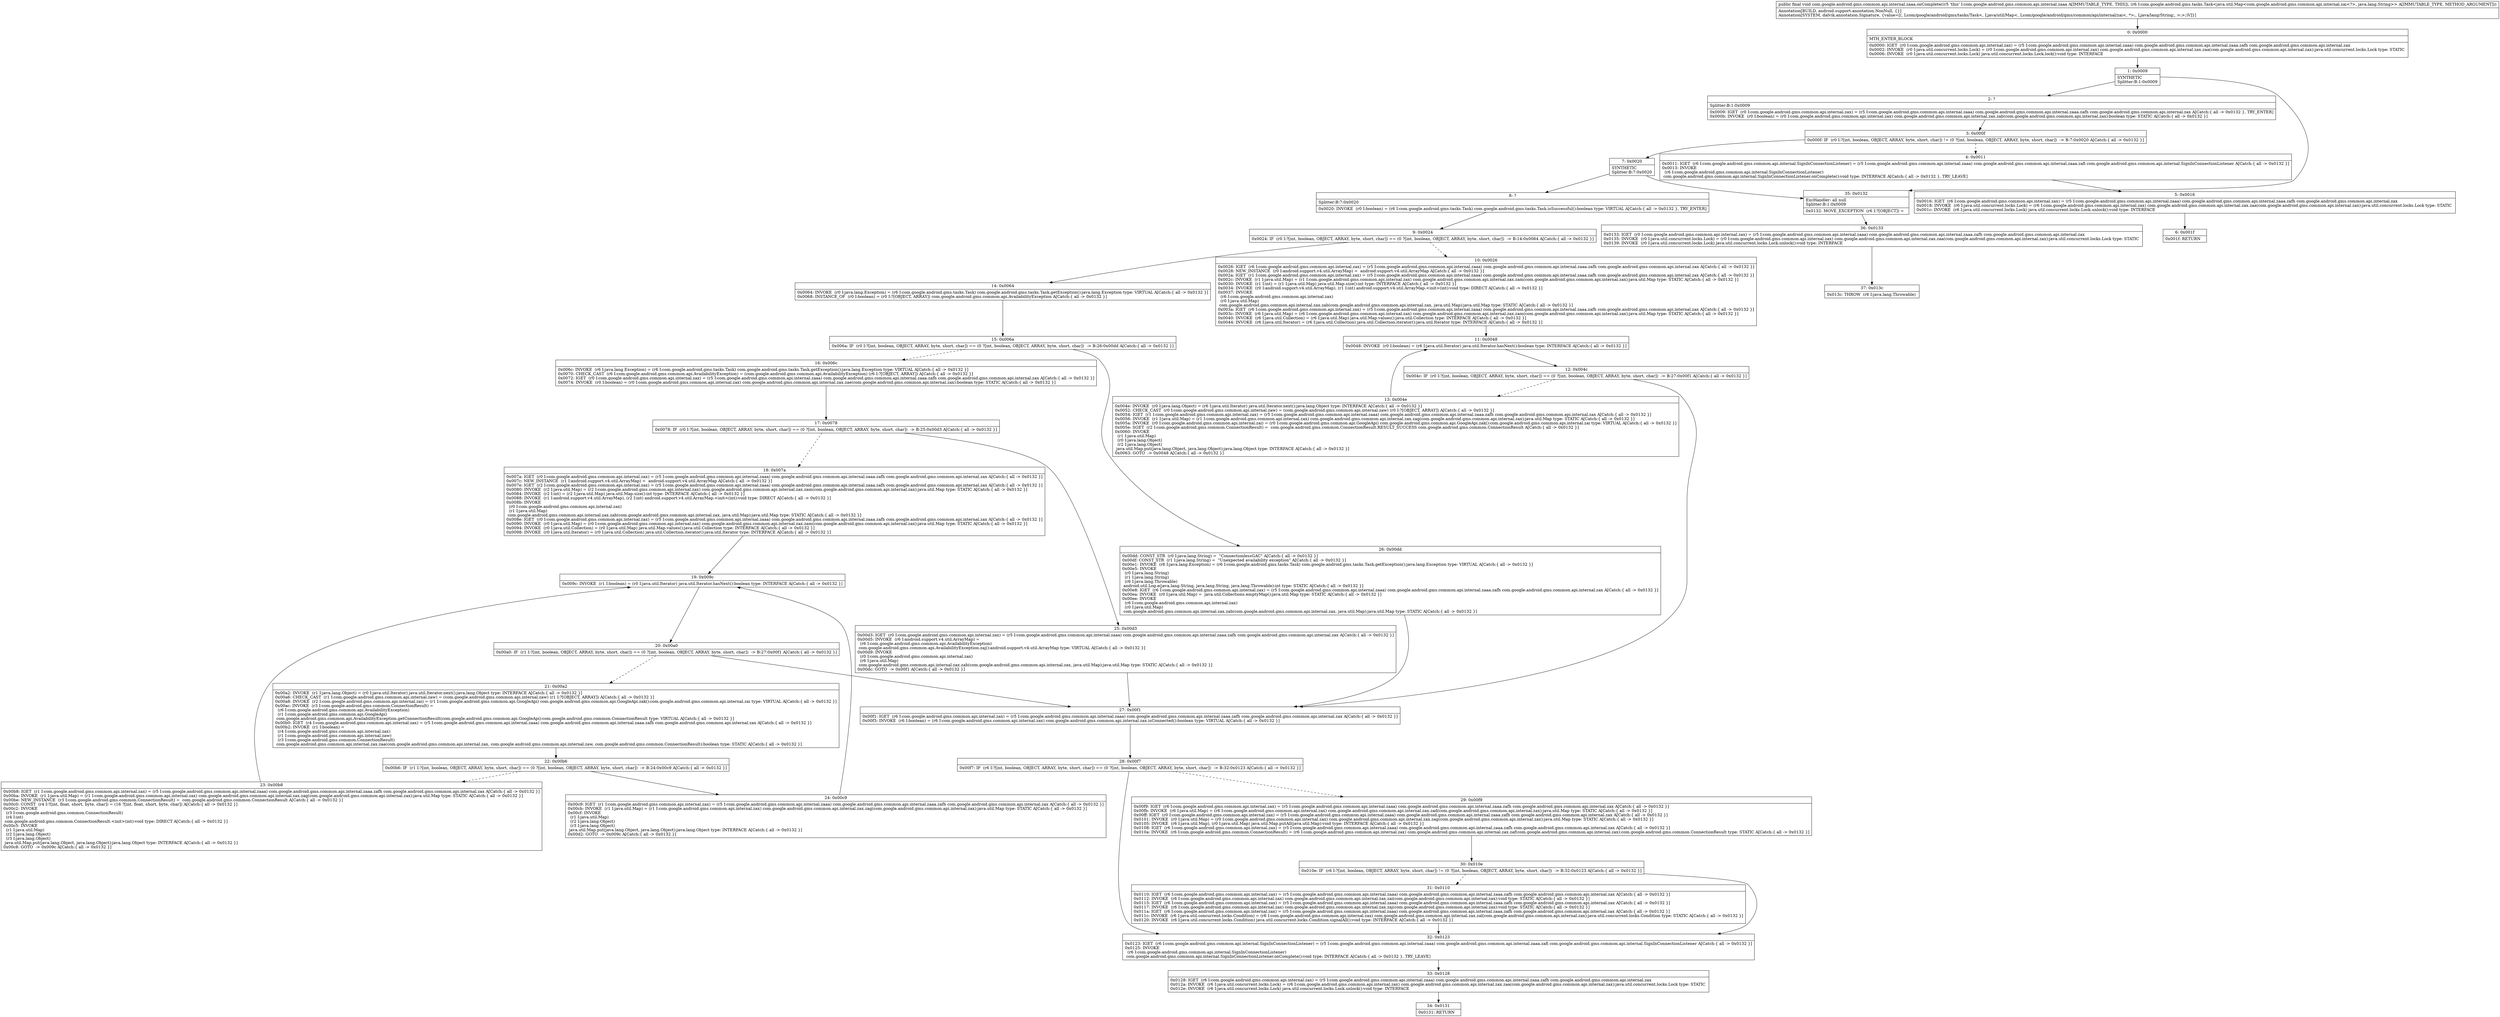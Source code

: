 digraph "CFG forcom.google.android.gms.common.api.internal.zaaa.onComplete(Lcom\/google\/android\/gms\/tasks\/Task;)V" {
Node_0 [shape=record,label="{0\:\ 0x0000|MTH_ENTER_BLOCK\l|0x0000: IGET  (r0 I:com.google.android.gms.common.api.internal.zax) = (r5 I:com.google.android.gms.common.api.internal.zaaa) com.google.android.gms.common.api.internal.zaaa.zafh com.google.android.gms.common.api.internal.zax \l0x0002: INVOKE  (r0 I:java.util.concurrent.locks.Lock) = (r0 I:com.google.android.gms.common.api.internal.zax) com.google.android.gms.common.api.internal.zax.zaa(com.google.android.gms.common.api.internal.zax):java.util.concurrent.locks.Lock type: STATIC \l0x0006: INVOKE  (r0 I:java.util.concurrent.locks.Lock) java.util.concurrent.locks.Lock.lock():void type: INTERFACE \l}"];
Node_1 [shape=record,label="{1\:\ 0x0009|SYNTHETIC\lSplitter:B:1:0x0009\l}"];
Node_2 [shape=record,label="{2\:\ ?|Splitter:B:1:0x0009\l|0x0009: IGET  (r0 I:com.google.android.gms.common.api.internal.zax) = (r5 I:com.google.android.gms.common.api.internal.zaaa) com.google.android.gms.common.api.internal.zaaa.zafh com.google.android.gms.common.api.internal.zax A[Catch:\{ all \-\> 0x0132 \}, TRY_ENTER]\l0x000b: INVOKE  (r0 I:boolean) = (r0 I:com.google.android.gms.common.api.internal.zax) com.google.android.gms.common.api.internal.zax.zab(com.google.android.gms.common.api.internal.zax):boolean type: STATIC A[Catch:\{ all \-\> 0x0132 \}]\l}"];
Node_3 [shape=record,label="{3\:\ 0x000f|0x000f: IF  (r0 I:?[int, boolean, OBJECT, ARRAY, byte, short, char]) != (0 ?[int, boolean, OBJECT, ARRAY, byte, short, char])  \-\> B:7:0x0020 A[Catch:\{ all \-\> 0x0132 \}]\l}"];
Node_4 [shape=record,label="{4\:\ 0x0011|0x0011: IGET  (r6 I:com.google.android.gms.common.api.internal.SignInConnectionListener) = (r5 I:com.google.android.gms.common.api.internal.zaaa) com.google.android.gms.common.api.internal.zaaa.zafi com.google.android.gms.common.api.internal.SignInConnectionListener A[Catch:\{ all \-\> 0x0132 \}]\l0x0013: INVOKE  \l  (r6 I:com.google.android.gms.common.api.internal.SignInConnectionListener)\l com.google.android.gms.common.api.internal.SignInConnectionListener.onComplete():void type: INTERFACE A[Catch:\{ all \-\> 0x0132 \}, TRY_LEAVE]\l}"];
Node_5 [shape=record,label="{5\:\ 0x0016|0x0016: IGET  (r6 I:com.google.android.gms.common.api.internal.zax) = (r5 I:com.google.android.gms.common.api.internal.zaaa) com.google.android.gms.common.api.internal.zaaa.zafh com.google.android.gms.common.api.internal.zax \l0x0018: INVOKE  (r6 I:java.util.concurrent.locks.Lock) = (r6 I:com.google.android.gms.common.api.internal.zax) com.google.android.gms.common.api.internal.zax.zaa(com.google.android.gms.common.api.internal.zax):java.util.concurrent.locks.Lock type: STATIC \l0x001c: INVOKE  (r6 I:java.util.concurrent.locks.Lock) java.util.concurrent.locks.Lock.unlock():void type: INTERFACE \l}"];
Node_6 [shape=record,label="{6\:\ 0x001f|0x001f: RETURN   \l}"];
Node_7 [shape=record,label="{7\:\ 0x0020|SYNTHETIC\lSplitter:B:7:0x0020\l}"];
Node_8 [shape=record,label="{8\:\ ?|Splitter:B:7:0x0020\l|0x0020: INVOKE  (r0 I:boolean) = (r6 I:com.google.android.gms.tasks.Task) com.google.android.gms.tasks.Task.isSuccessful():boolean type: VIRTUAL A[Catch:\{ all \-\> 0x0132 \}, TRY_ENTER]\l}"];
Node_9 [shape=record,label="{9\:\ 0x0024|0x0024: IF  (r0 I:?[int, boolean, OBJECT, ARRAY, byte, short, char]) == (0 ?[int, boolean, OBJECT, ARRAY, byte, short, char])  \-\> B:14:0x0064 A[Catch:\{ all \-\> 0x0132 \}]\l}"];
Node_10 [shape=record,label="{10\:\ 0x0026|0x0026: IGET  (r6 I:com.google.android.gms.common.api.internal.zax) = (r5 I:com.google.android.gms.common.api.internal.zaaa) com.google.android.gms.common.api.internal.zaaa.zafh com.google.android.gms.common.api.internal.zax A[Catch:\{ all \-\> 0x0132 \}]\l0x0028: NEW_INSTANCE  (r0 I:android.support.v4.util.ArrayMap) =  android.support.v4.util.ArrayMap A[Catch:\{ all \-\> 0x0132 \}]\l0x002a: IGET  (r1 I:com.google.android.gms.common.api.internal.zax) = (r5 I:com.google.android.gms.common.api.internal.zaaa) com.google.android.gms.common.api.internal.zaaa.zafh com.google.android.gms.common.api.internal.zax A[Catch:\{ all \-\> 0x0132 \}]\l0x002c: INVOKE  (r1 I:java.util.Map) = (r1 I:com.google.android.gms.common.api.internal.zax) com.google.android.gms.common.api.internal.zax.zam(com.google.android.gms.common.api.internal.zax):java.util.Map type: STATIC A[Catch:\{ all \-\> 0x0132 \}]\l0x0030: INVOKE  (r1 I:int) = (r1 I:java.util.Map) java.util.Map.size():int type: INTERFACE A[Catch:\{ all \-\> 0x0132 \}]\l0x0034: INVOKE  (r0 I:android.support.v4.util.ArrayMap), (r1 I:int) android.support.v4.util.ArrayMap.\<init\>(int):void type: DIRECT A[Catch:\{ all \-\> 0x0132 \}]\l0x0037: INVOKE  \l  (r6 I:com.google.android.gms.common.api.internal.zax)\l  (r0 I:java.util.Map)\l com.google.android.gms.common.api.internal.zax.zab(com.google.android.gms.common.api.internal.zax, java.util.Map):java.util.Map type: STATIC A[Catch:\{ all \-\> 0x0132 \}]\l0x003a: IGET  (r6 I:com.google.android.gms.common.api.internal.zax) = (r5 I:com.google.android.gms.common.api.internal.zaaa) com.google.android.gms.common.api.internal.zaaa.zafh com.google.android.gms.common.api.internal.zax A[Catch:\{ all \-\> 0x0132 \}]\l0x003c: INVOKE  (r6 I:java.util.Map) = (r6 I:com.google.android.gms.common.api.internal.zax) com.google.android.gms.common.api.internal.zax.zam(com.google.android.gms.common.api.internal.zax):java.util.Map type: STATIC A[Catch:\{ all \-\> 0x0132 \}]\l0x0040: INVOKE  (r6 I:java.util.Collection) = (r6 I:java.util.Map) java.util.Map.values():java.util.Collection type: INTERFACE A[Catch:\{ all \-\> 0x0132 \}]\l0x0044: INVOKE  (r6 I:java.util.Iterator) = (r6 I:java.util.Collection) java.util.Collection.iterator():java.util.Iterator type: INTERFACE A[Catch:\{ all \-\> 0x0132 \}]\l}"];
Node_11 [shape=record,label="{11\:\ 0x0048|0x0048: INVOKE  (r0 I:boolean) = (r6 I:java.util.Iterator) java.util.Iterator.hasNext():boolean type: INTERFACE A[Catch:\{ all \-\> 0x0132 \}]\l}"];
Node_12 [shape=record,label="{12\:\ 0x004c|0x004c: IF  (r0 I:?[int, boolean, OBJECT, ARRAY, byte, short, char]) == (0 ?[int, boolean, OBJECT, ARRAY, byte, short, char])  \-\> B:27:0x00f1 A[Catch:\{ all \-\> 0x0132 \}]\l}"];
Node_13 [shape=record,label="{13\:\ 0x004e|0x004e: INVOKE  (r0 I:java.lang.Object) = (r6 I:java.util.Iterator) java.util.Iterator.next():java.lang.Object type: INTERFACE A[Catch:\{ all \-\> 0x0132 \}]\l0x0052: CHECK_CAST  (r0 I:com.google.android.gms.common.api.internal.zaw) = (com.google.android.gms.common.api.internal.zaw) (r0 I:?[OBJECT, ARRAY]) A[Catch:\{ all \-\> 0x0132 \}]\l0x0054: IGET  (r1 I:com.google.android.gms.common.api.internal.zax) = (r5 I:com.google.android.gms.common.api.internal.zaaa) com.google.android.gms.common.api.internal.zaaa.zafh com.google.android.gms.common.api.internal.zax A[Catch:\{ all \-\> 0x0132 \}]\l0x0056: INVOKE  (r1 I:java.util.Map) = (r1 I:com.google.android.gms.common.api.internal.zax) com.google.android.gms.common.api.internal.zax.zag(com.google.android.gms.common.api.internal.zax):java.util.Map type: STATIC A[Catch:\{ all \-\> 0x0132 \}]\l0x005a: INVOKE  (r0 I:com.google.android.gms.common.api.internal.zai) = (r0 I:com.google.android.gms.common.api.GoogleApi) com.google.android.gms.common.api.GoogleApi.zak():com.google.android.gms.common.api.internal.zai type: VIRTUAL A[Catch:\{ all \-\> 0x0132 \}]\l0x005e: SGET  (r2 I:com.google.android.gms.common.ConnectionResult) =  com.google.android.gms.common.ConnectionResult.RESULT_SUCCESS com.google.android.gms.common.ConnectionResult A[Catch:\{ all \-\> 0x0132 \}]\l0x0060: INVOKE  \l  (r1 I:java.util.Map)\l  (r0 I:java.lang.Object)\l  (r2 I:java.lang.Object)\l java.util.Map.put(java.lang.Object, java.lang.Object):java.lang.Object type: INTERFACE A[Catch:\{ all \-\> 0x0132 \}]\l0x0063: GOTO  \-\> 0x0048 A[Catch:\{ all \-\> 0x0132 \}]\l}"];
Node_14 [shape=record,label="{14\:\ 0x0064|0x0064: INVOKE  (r0 I:java.lang.Exception) = (r6 I:com.google.android.gms.tasks.Task) com.google.android.gms.tasks.Task.getException():java.lang.Exception type: VIRTUAL A[Catch:\{ all \-\> 0x0132 \}]\l0x0068: INSTANCE_OF  (r0 I:boolean) = (r0 I:?[OBJECT, ARRAY]) com.google.android.gms.common.api.AvailabilityException A[Catch:\{ all \-\> 0x0132 \}]\l}"];
Node_15 [shape=record,label="{15\:\ 0x006a|0x006a: IF  (r0 I:?[int, boolean, OBJECT, ARRAY, byte, short, char]) == (0 ?[int, boolean, OBJECT, ARRAY, byte, short, char])  \-\> B:26:0x00dd A[Catch:\{ all \-\> 0x0132 \}]\l}"];
Node_16 [shape=record,label="{16\:\ 0x006c|0x006c: INVOKE  (r6 I:java.lang.Exception) = (r6 I:com.google.android.gms.tasks.Task) com.google.android.gms.tasks.Task.getException():java.lang.Exception type: VIRTUAL A[Catch:\{ all \-\> 0x0132 \}]\l0x0070: CHECK_CAST  (r6 I:com.google.android.gms.common.api.AvailabilityException) = (com.google.android.gms.common.api.AvailabilityException) (r6 I:?[OBJECT, ARRAY]) A[Catch:\{ all \-\> 0x0132 \}]\l0x0072: IGET  (r0 I:com.google.android.gms.common.api.internal.zax) = (r5 I:com.google.android.gms.common.api.internal.zaaa) com.google.android.gms.common.api.internal.zaaa.zafh com.google.android.gms.common.api.internal.zax A[Catch:\{ all \-\> 0x0132 \}]\l0x0074: INVOKE  (r0 I:boolean) = (r0 I:com.google.android.gms.common.api.internal.zax) com.google.android.gms.common.api.internal.zax.zae(com.google.android.gms.common.api.internal.zax):boolean type: STATIC A[Catch:\{ all \-\> 0x0132 \}]\l}"];
Node_17 [shape=record,label="{17\:\ 0x0078|0x0078: IF  (r0 I:?[int, boolean, OBJECT, ARRAY, byte, short, char]) == (0 ?[int, boolean, OBJECT, ARRAY, byte, short, char])  \-\> B:25:0x00d3 A[Catch:\{ all \-\> 0x0132 \}]\l}"];
Node_18 [shape=record,label="{18\:\ 0x007a|0x007a: IGET  (r0 I:com.google.android.gms.common.api.internal.zax) = (r5 I:com.google.android.gms.common.api.internal.zaaa) com.google.android.gms.common.api.internal.zaaa.zafh com.google.android.gms.common.api.internal.zax A[Catch:\{ all \-\> 0x0132 \}]\l0x007c: NEW_INSTANCE  (r1 I:android.support.v4.util.ArrayMap) =  android.support.v4.util.ArrayMap A[Catch:\{ all \-\> 0x0132 \}]\l0x007e: IGET  (r2 I:com.google.android.gms.common.api.internal.zax) = (r5 I:com.google.android.gms.common.api.internal.zaaa) com.google.android.gms.common.api.internal.zaaa.zafh com.google.android.gms.common.api.internal.zax A[Catch:\{ all \-\> 0x0132 \}]\l0x0080: INVOKE  (r2 I:java.util.Map) = (r2 I:com.google.android.gms.common.api.internal.zax) com.google.android.gms.common.api.internal.zax.zam(com.google.android.gms.common.api.internal.zax):java.util.Map type: STATIC A[Catch:\{ all \-\> 0x0132 \}]\l0x0084: INVOKE  (r2 I:int) = (r2 I:java.util.Map) java.util.Map.size():int type: INTERFACE A[Catch:\{ all \-\> 0x0132 \}]\l0x0088: INVOKE  (r1 I:android.support.v4.util.ArrayMap), (r2 I:int) android.support.v4.util.ArrayMap.\<init\>(int):void type: DIRECT A[Catch:\{ all \-\> 0x0132 \}]\l0x008b: INVOKE  \l  (r0 I:com.google.android.gms.common.api.internal.zax)\l  (r1 I:java.util.Map)\l com.google.android.gms.common.api.internal.zax.zab(com.google.android.gms.common.api.internal.zax, java.util.Map):java.util.Map type: STATIC A[Catch:\{ all \-\> 0x0132 \}]\l0x008e: IGET  (r0 I:com.google.android.gms.common.api.internal.zax) = (r5 I:com.google.android.gms.common.api.internal.zaaa) com.google.android.gms.common.api.internal.zaaa.zafh com.google.android.gms.common.api.internal.zax A[Catch:\{ all \-\> 0x0132 \}]\l0x0090: INVOKE  (r0 I:java.util.Map) = (r0 I:com.google.android.gms.common.api.internal.zax) com.google.android.gms.common.api.internal.zax.zam(com.google.android.gms.common.api.internal.zax):java.util.Map type: STATIC A[Catch:\{ all \-\> 0x0132 \}]\l0x0094: INVOKE  (r0 I:java.util.Collection) = (r0 I:java.util.Map) java.util.Map.values():java.util.Collection type: INTERFACE A[Catch:\{ all \-\> 0x0132 \}]\l0x0098: INVOKE  (r0 I:java.util.Iterator) = (r0 I:java.util.Collection) java.util.Collection.iterator():java.util.Iterator type: INTERFACE A[Catch:\{ all \-\> 0x0132 \}]\l}"];
Node_19 [shape=record,label="{19\:\ 0x009c|0x009c: INVOKE  (r1 I:boolean) = (r0 I:java.util.Iterator) java.util.Iterator.hasNext():boolean type: INTERFACE A[Catch:\{ all \-\> 0x0132 \}]\l}"];
Node_20 [shape=record,label="{20\:\ 0x00a0|0x00a0: IF  (r1 I:?[int, boolean, OBJECT, ARRAY, byte, short, char]) == (0 ?[int, boolean, OBJECT, ARRAY, byte, short, char])  \-\> B:27:0x00f1 A[Catch:\{ all \-\> 0x0132 \}]\l}"];
Node_21 [shape=record,label="{21\:\ 0x00a2|0x00a2: INVOKE  (r1 I:java.lang.Object) = (r0 I:java.util.Iterator) java.util.Iterator.next():java.lang.Object type: INTERFACE A[Catch:\{ all \-\> 0x0132 \}]\l0x00a6: CHECK_CAST  (r1 I:com.google.android.gms.common.api.internal.zaw) = (com.google.android.gms.common.api.internal.zaw) (r1 I:?[OBJECT, ARRAY]) A[Catch:\{ all \-\> 0x0132 \}]\l0x00a8: INVOKE  (r2 I:com.google.android.gms.common.api.internal.zai) = (r1 I:com.google.android.gms.common.api.GoogleApi) com.google.android.gms.common.api.GoogleApi.zak():com.google.android.gms.common.api.internal.zai type: VIRTUAL A[Catch:\{ all \-\> 0x0132 \}]\l0x00ac: INVOKE  (r3 I:com.google.android.gms.common.ConnectionResult) = \l  (r6 I:com.google.android.gms.common.api.AvailabilityException)\l  (r1 I:com.google.android.gms.common.api.GoogleApi)\l com.google.android.gms.common.api.AvailabilityException.getConnectionResult(com.google.android.gms.common.api.GoogleApi):com.google.android.gms.common.ConnectionResult type: VIRTUAL A[Catch:\{ all \-\> 0x0132 \}]\l0x00b0: IGET  (r4 I:com.google.android.gms.common.api.internal.zax) = (r5 I:com.google.android.gms.common.api.internal.zaaa) com.google.android.gms.common.api.internal.zaaa.zafh com.google.android.gms.common.api.internal.zax A[Catch:\{ all \-\> 0x0132 \}]\l0x00b2: INVOKE  (r1 I:boolean) = \l  (r4 I:com.google.android.gms.common.api.internal.zax)\l  (r1 I:com.google.android.gms.common.api.internal.zaw)\l  (r3 I:com.google.android.gms.common.ConnectionResult)\l com.google.android.gms.common.api.internal.zax.zaa(com.google.android.gms.common.api.internal.zax, com.google.android.gms.common.api.internal.zaw, com.google.android.gms.common.ConnectionResult):boolean type: STATIC A[Catch:\{ all \-\> 0x0132 \}]\l}"];
Node_22 [shape=record,label="{22\:\ 0x00b6|0x00b6: IF  (r1 I:?[int, boolean, OBJECT, ARRAY, byte, short, char]) == (0 ?[int, boolean, OBJECT, ARRAY, byte, short, char])  \-\> B:24:0x00c9 A[Catch:\{ all \-\> 0x0132 \}]\l}"];
Node_23 [shape=record,label="{23\:\ 0x00b8|0x00b8: IGET  (r1 I:com.google.android.gms.common.api.internal.zax) = (r5 I:com.google.android.gms.common.api.internal.zaaa) com.google.android.gms.common.api.internal.zaaa.zafh com.google.android.gms.common.api.internal.zax A[Catch:\{ all \-\> 0x0132 \}]\l0x00ba: INVOKE  (r1 I:java.util.Map) = (r1 I:com.google.android.gms.common.api.internal.zax) com.google.android.gms.common.api.internal.zax.zag(com.google.android.gms.common.api.internal.zax):java.util.Map type: STATIC A[Catch:\{ all \-\> 0x0132 \}]\l0x00be: NEW_INSTANCE  (r3 I:com.google.android.gms.common.ConnectionResult) =  com.google.android.gms.common.ConnectionResult A[Catch:\{ all \-\> 0x0132 \}]\l0x00c0: CONST  (r4 I:?[int, float, short, byte, char]) = (16 ?[int, float, short, byte, char]) A[Catch:\{ all \-\> 0x0132 \}]\l0x00c2: INVOKE  \l  (r3 I:com.google.android.gms.common.ConnectionResult)\l  (r4 I:int)\l com.google.android.gms.common.ConnectionResult.\<init\>(int):void type: DIRECT A[Catch:\{ all \-\> 0x0132 \}]\l0x00c5: INVOKE  \l  (r1 I:java.util.Map)\l  (r2 I:java.lang.Object)\l  (r3 I:java.lang.Object)\l java.util.Map.put(java.lang.Object, java.lang.Object):java.lang.Object type: INTERFACE A[Catch:\{ all \-\> 0x0132 \}]\l0x00c8: GOTO  \-\> 0x009c A[Catch:\{ all \-\> 0x0132 \}]\l}"];
Node_24 [shape=record,label="{24\:\ 0x00c9|0x00c9: IGET  (r1 I:com.google.android.gms.common.api.internal.zax) = (r5 I:com.google.android.gms.common.api.internal.zaaa) com.google.android.gms.common.api.internal.zaaa.zafh com.google.android.gms.common.api.internal.zax A[Catch:\{ all \-\> 0x0132 \}]\l0x00cb: INVOKE  (r1 I:java.util.Map) = (r1 I:com.google.android.gms.common.api.internal.zax) com.google.android.gms.common.api.internal.zax.zag(com.google.android.gms.common.api.internal.zax):java.util.Map type: STATIC A[Catch:\{ all \-\> 0x0132 \}]\l0x00cf: INVOKE  \l  (r1 I:java.util.Map)\l  (r2 I:java.lang.Object)\l  (r3 I:java.lang.Object)\l java.util.Map.put(java.lang.Object, java.lang.Object):java.lang.Object type: INTERFACE A[Catch:\{ all \-\> 0x0132 \}]\l0x00d2: GOTO  \-\> 0x009c A[Catch:\{ all \-\> 0x0132 \}]\l}"];
Node_25 [shape=record,label="{25\:\ 0x00d3|0x00d3: IGET  (r0 I:com.google.android.gms.common.api.internal.zax) = (r5 I:com.google.android.gms.common.api.internal.zaaa) com.google.android.gms.common.api.internal.zaaa.zafh com.google.android.gms.common.api.internal.zax A[Catch:\{ all \-\> 0x0132 \}]\l0x00d5: INVOKE  (r6 I:android.support.v4.util.ArrayMap) = \l  (r6 I:com.google.android.gms.common.api.AvailabilityException)\l com.google.android.gms.common.api.AvailabilityException.zaj():android.support.v4.util.ArrayMap type: VIRTUAL A[Catch:\{ all \-\> 0x0132 \}]\l0x00d9: INVOKE  \l  (r0 I:com.google.android.gms.common.api.internal.zax)\l  (r6 I:java.util.Map)\l com.google.android.gms.common.api.internal.zax.zab(com.google.android.gms.common.api.internal.zax, java.util.Map):java.util.Map type: STATIC A[Catch:\{ all \-\> 0x0132 \}]\l0x00dc: GOTO  \-\> 0x00f1 A[Catch:\{ all \-\> 0x0132 \}]\l}"];
Node_26 [shape=record,label="{26\:\ 0x00dd|0x00dd: CONST_STR  (r0 I:java.lang.String) =  \"ConnectionlessGAC\" A[Catch:\{ all \-\> 0x0132 \}]\l0x00df: CONST_STR  (r1 I:java.lang.String) =  \"Unexpected availability exception\" A[Catch:\{ all \-\> 0x0132 \}]\l0x00e1: INVOKE  (r6 I:java.lang.Exception) = (r6 I:com.google.android.gms.tasks.Task) com.google.android.gms.tasks.Task.getException():java.lang.Exception type: VIRTUAL A[Catch:\{ all \-\> 0x0132 \}]\l0x00e5: INVOKE  \l  (r0 I:java.lang.String)\l  (r1 I:java.lang.String)\l  (r6 I:java.lang.Throwable)\l android.util.Log.e(java.lang.String, java.lang.String, java.lang.Throwable):int type: STATIC A[Catch:\{ all \-\> 0x0132 \}]\l0x00e8: IGET  (r6 I:com.google.android.gms.common.api.internal.zax) = (r5 I:com.google.android.gms.common.api.internal.zaaa) com.google.android.gms.common.api.internal.zaaa.zafh com.google.android.gms.common.api.internal.zax A[Catch:\{ all \-\> 0x0132 \}]\l0x00ea: INVOKE  (r0 I:java.util.Map) =  java.util.Collections.emptyMap():java.util.Map type: STATIC A[Catch:\{ all \-\> 0x0132 \}]\l0x00ee: INVOKE  \l  (r6 I:com.google.android.gms.common.api.internal.zax)\l  (r0 I:java.util.Map)\l com.google.android.gms.common.api.internal.zax.zab(com.google.android.gms.common.api.internal.zax, java.util.Map):java.util.Map type: STATIC A[Catch:\{ all \-\> 0x0132 \}]\l}"];
Node_27 [shape=record,label="{27\:\ 0x00f1|0x00f1: IGET  (r6 I:com.google.android.gms.common.api.internal.zax) = (r5 I:com.google.android.gms.common.api.internal.zaaa) com.google.android.gms.common.api.internal.zaaa.zafh com.google.android.gms.common.api.internal.zax A[Catch:\{ all \-\> 0x0132 \}]\l0x00f3: INVOKE  (r6 I:boolean) = (r6 I:com.google.android.gms.common.api.internal.zax) com.google.android.gms.common.api.internal.zax.isConnected():boolean type: VIRTUAL A[Catch:\{ all \-\> 0x0132 \}]\l}"];
Node_28 [shape=record,label="{28\:\ 0x00f7|0x00f7: IF  (r6 I:?[int, boolean, OBJECT, ARRAY, byte, short, char]) == (0 ?[int, boolean, OBJECT, ARRAY, byte, short, char])  \-\> B:32:0x0123 A[Catch:\{ all \-\> 0x0132 \}]\l}"];
Node_29 [shape=record,label="{29\:\ 0x00f9|0x00f9: IGET  (r6 I:com.google.android.gms.common.api.internal.zax) = (r5 I:com.google.android.gms.common.api.internal.zaaa) com.google.android.gms.common.api.internal.zaaa.zafh com.google.android.gms.common.api.internal.zax A[Catch:\{ all \-\> 0x0132 \}]\l0x00fb: INVOKE  (r6 I:java.util.Map) = (r6 I:com.google.android.gms.common.api.internal.zax) com.google.android.gms.common.api.internal.zax.zad(com.google.android.gms.common.api.internal.zax):java.util.Map type: STATIC A[Catch:\{ all \-\> 0x0132 \}]\l0x00ff: IGET  (r0 I:com.google.android.gms.common.api.internal.zax) = (r5 I:com.google.android.gms.common.api.internal.zaaa) com.google.android.gms.common.api.internal.zaaa.zafh com.google.android.gms.common.api.internal.zax A[Catch:\{ all \-\> 0x0132 \}]\l0x0101: INVOKE  (r0 I:java.util.Map) = (r0 I:com.google.android.gms.common.api.internal.zax) com.google.android.gms.common.api.internal.zax.zag(com.google.android.gms.common.api.internal.zax):java.util.Map type: STATIC A[Catch:\{ all \-\> 0x0132 \}]\l0x0105: INVOKE  (r6 I:java.util.Map), (r0 I:java.util.Map) java.util.Map.putAll(java.util.Map):void type: INTERFACE A[Catch:\{ all \-\> 0x0132 \}]\l0x0108: IGET  (r6 I:com.google.android.gms.common.api.internal.zax) = (r5 I:com.google.android.gms.common.api.internal.zaaa) com.google.android.gms.common.api.internal.zaaa.zafh com.google.android.gms.common.api.internal.zax A[Catch:\{ all \-\> 0x0132 \}]\l0x010a: INVOKE  (r6 I:com.google.android.gms.common.ConnectionResult) = (r6 I:com.google.android.gms.common.api.internal.zax) com.google.android.gms.common.api.internal.zax.zaf(com.google.android.gms.common.api.internal.zax):com.google.android.gms.common.ConnectionResult type: STATIC A[Catch:\{ all \-\> 0x0132 \}]\l}"];
Node_30 [shape=record,label="{30\:\ 0x010e|0x010e: IF  (r6 I:?[int, boolean, OBJECT, ARRAY, byte, short, char]) != (0 ?[int, boolean, OBJECT, ARRAY, byte, short, char])  \-\> B:32:0x0123 A[Catch:\{ all \-\> 0x0132 \}]\l}"];
Node_31 [shape=record,label="{31\:\ 0x0110|0x0110: IGET  (r6 I:com.google.android.gms.common.api.internal.zax) = (r5 I:com.google.android.gms.common.api.internal.zaaa) com.google.android.gms.common.api.internal.zaaa.zafh com.google.android.gms.common.api.internal.zax A[Catch:\{ all \-\> 0x0132 \}]\l0x0112: INVOKE  (r6 I:com.google.android.gms.common.api.internal.zax) com.google.android.gms.common.api.internal.zax.zai(com.google.android.gms.common.api.internal.zax):void type: STATIC A[Catch:\{ all \-\> 0x0132 \}]\l0x0115: IGET  (r6 I:com.google.android.gms.common.api.internal.zax) = (r5 I:com.google.android.gms.common.api.internal.zaaa) com.google.android.gms.common.api.internal.zaaa.zafh com.google.android.gms.common.api.internal.zax A[Catch:\{ all \-\> 0x0132 \}]\l0x0117: INVOKE  (r6 I:com.google.android.gms.common.api.internal.zax) com.google.android.gms.common.api.internal.zax.zaj(com.google.android.gms.common.api.internal.zax):void type: STATIC A[Catch:\{ all \-\> 0x0132 \}]\l0x011a: IGET  (r6 I:com.google.android.gms.common.api.internal.zax) = (r5 I:com.google.android.gms.common.api.internal.zaaa) com.google.android.gms.common.api.internal.zaaa.zafh com.google.android.gms.common.api.internal.zax A[Catch:\{ all \-\> 0x0132 \}]\l0x011c: INVOKE  (r6 I:java.util.concurrent.locks.Condition) = (r6 I:com.google.android.gms.common.api.internal.zax) com.google.android.gms.common.api.internal.zax.zal(com.google.android.gms.common.api.internal.zax):java.util.concurrent.locks.Condition type: STATIC A[Catch:\{ all \-\> 0x0132 \}]\l0x0120: INVOKE  (r6 I:java.util.concurrent.locks.Condition) java.util.concurrent.locks.Condition.signalAll():void type: INTERFACE A[Catch:\{ all \-\> 0x0132 \}]\l}"];
Node_32 [shape=record,label="{32\:\ 0x0123|0x0123: IGET  (r6 I:com.google.android.gms.common.api.internal.SignInConnectionListener) = (r5 I:com.google.android.gms.common.api.internal.zaaa) com.google.android.gms.common.api.internal.zaaa.zafi com.google.android.gms.common.api.internal.SignInConnectionListener A[Catch:\{ all \-\> 0x0132 \}]\l0x0125: INVOKE  \l  (r6 I:com.google.android.gms.common.api.internal.SignInConnectionListener)\l com.google.android.gms.common.api.internal.SignInConnectionListener.onComplete():void type: INTERFACE A[Catch:\{ all \-\> 0x0132 \}, TRY_LEAVE]\l}"];
Node_33 [shape=record,label="{33\:\ 0x0128|0x0128: IGET  (r6 I:com.google.android.gms.common.api.internal.zax) = (r5 I:com.google.android.gms.common.api.internal.zaaa) com.google.android.gms.common.api.internal.zaaa.zafh com.google.android.gms.common.api.internal.zax \l0x012a: INVOKE  (r6 I:java.util.concurrent.locks.Lock) = (r6 I:com.google.android.gms.common.api.internal.zax) com.google.android.gms.common.api.internal.zax.zaa(com.google.android.gms.common.api.internal.zax):java.util.concurrent.locks.Lock type: STATIC \l0x012e: INVOKE  (r6 I:java.util.concurrent.locks.Lock) java.util.concurrent.locks.Lock.unlock():void type: INTERFACE \l}"];
Node_34 [shape=record,label="{34\:\ 0x0131|0x0131: RETURN   \l}"];
Node_35 [shape=record,label="{35\:\ 0x0132|ExcHandler: all null\lSplitter:B:1:0x0009\l|0x0132: MOVE_EXCEPTION  (r6 I:?[OBJECT]) =  \l}"];
Node_36 [shape=record,label="{36\:\ 0x0133|0x0133: IGET  (r0 I:com.google.android.gms.common.api.internal.zax) = (r5 I:com.google.android.gms.common.api.internal.zaaa) com.google.android.gms.common.api.internal.zaaa.zafh com.google.android.gms.common.api.internal.zax \l0x0135: INVOKE  (r0 I:java.util.concurrent.locks.Lock) = (r0 I:com.google.android.gms.common.api.internal.zax) com.google.android.gms.common.api.internal.zax.zaa(com.google.android.gms.common.api.internal.zax):java.util.concurrent.locks.Lock type: STATIC \l0x0139: INVOKE  (r0 I:java.util.concurrent.locks.Lock) java.util.concurrent.locks.Lock.unlock():void type: INTERFACE \l}"];
Node_37 [shape=record,label="{37\:\ 0x013c|0x013c: THROW  (r6 I:java.lang.Throwable) \l}"];
MethodNode[shape=record,label="{public final void com.google.android.gms.common.api.internal.zaaa.onComplete((r5 'this' I:com.google.android.gms.common.api.internal.zaaa A[IMMUTABLE_TYPE, THIS]), (r6 I:com.google.android.gms.tasks.Task\<java.util.Map\<com.google.android.gms.common.api.internal.zai\<?\>, java.lang.String\>\> A[IMMUTABLE_TYPE, METHOD_ARGUMENT]))  | Annotation[BUILD, android.support.annotation.NonNull, \{\}]\lAnnotation[SYSTEM, dalvik.annotation.Signature, \{value=[(, Lcom\/google\/android\/gms\/tasks\/Task\<, Ljava\/util\/Map\<, Lcom\/google\/android\/gms\/common\/api\/internal\/zai\<, *\>;, Ljava\/lang\/String;, \>;\>;)V]\}]\l}"];
MethodNode -> Node_0;
Node_0 -> Node_1;
Node_1 -> Node_2;
Node_1 -> Node_35;
Node_2 -> Node_3;
Node_3 -> Node_4[style=dashed];
Node_3 -> Node_7;
Node_4 -> Node_5;
Node_5 -> Node_6;
Node_7 -> Node_8;
Node_7 -> Node_35;
Node_8 -> Node_9;
Node_9 -> Node_10[style=dashed];
Node_9 -> Node_14;
Node_10 -> Node_11;
Node_11 -> Node_12;
Node_12 -> Node_13[style=dashed];
Node_12 -> Node_27;
Node_13 -> Node_11;
Node_14 -> Node_15;
Node_15 -> Node_16[style=dashed];
Node_15 -> Node_26;
Node_16 -> Node_17;
Node_17 -> Node_18[style=dashed];
Node_17 -> Node_25;
Node_18 -> Node_19;
Node_19 -> Node_20;
Node_20 -> Node_21[style=dashed];
Node_20 -> Node_27;
Node_21 -> Node_22;
Node_22 -> Node_23[style=dashed];
Node_22 -> Node_24;
Node_23 -> Node_19;
Node_24 -> Node_19;
Node_25 -> Node_27;
Node_26 -> Node_27;
Node_27 -> Node_28;
Node_28 -> Node_29[style=dashed];
Node_28 -> Node_32;
Node_29 -> Node_30;
Node_30 -> Node_31[style=dashed];
Node_30 -> Node_32;
Node_31 -> Node_32;
Node_32 -> Node_33;
Node_33 -> Node_34;
Node_35 -> Node_36;
Node_36 -> Node_37;
}

